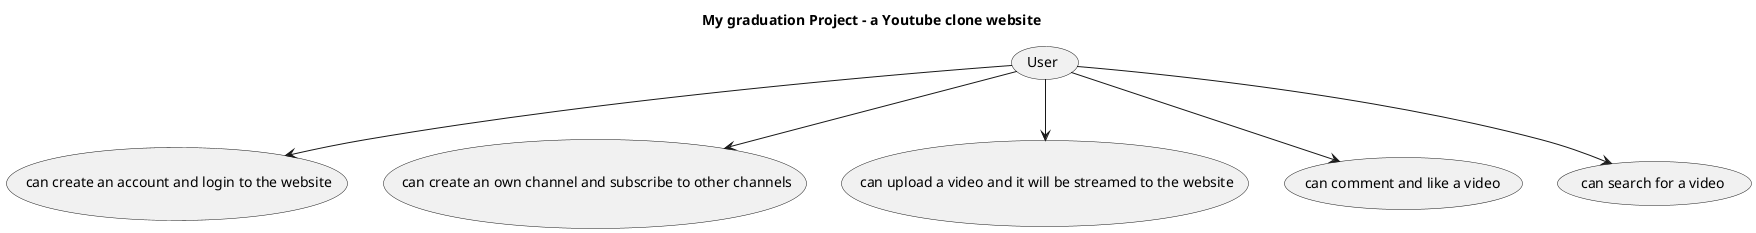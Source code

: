 @startuml


title My graduation Project - a Youtube clone website
usecase "User"
usecase " can create an account and login to the website" as UC1
usecase " can create an own channel and subscribe to other channels" as UC2
usecase " can upload a video and it will be streamed to the website" as UC3
usecase " can comment and like a video" as UC4
usecase " can search for a video" as UC5

User --> UC1
User --> UC2
User --> UC3
User --> UC4
User --> UC5
@enduml
